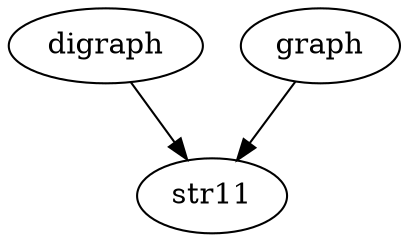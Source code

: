 digraph {
	digraph_node [shape = "ellipse" label = "digraph"]
	graph_node [shape = "ellipse" label = "graph"]
	name_node [shape = "ellipse" label = "str11"]
	digraph_node -> name_node
    graph_node -> name_node
}
